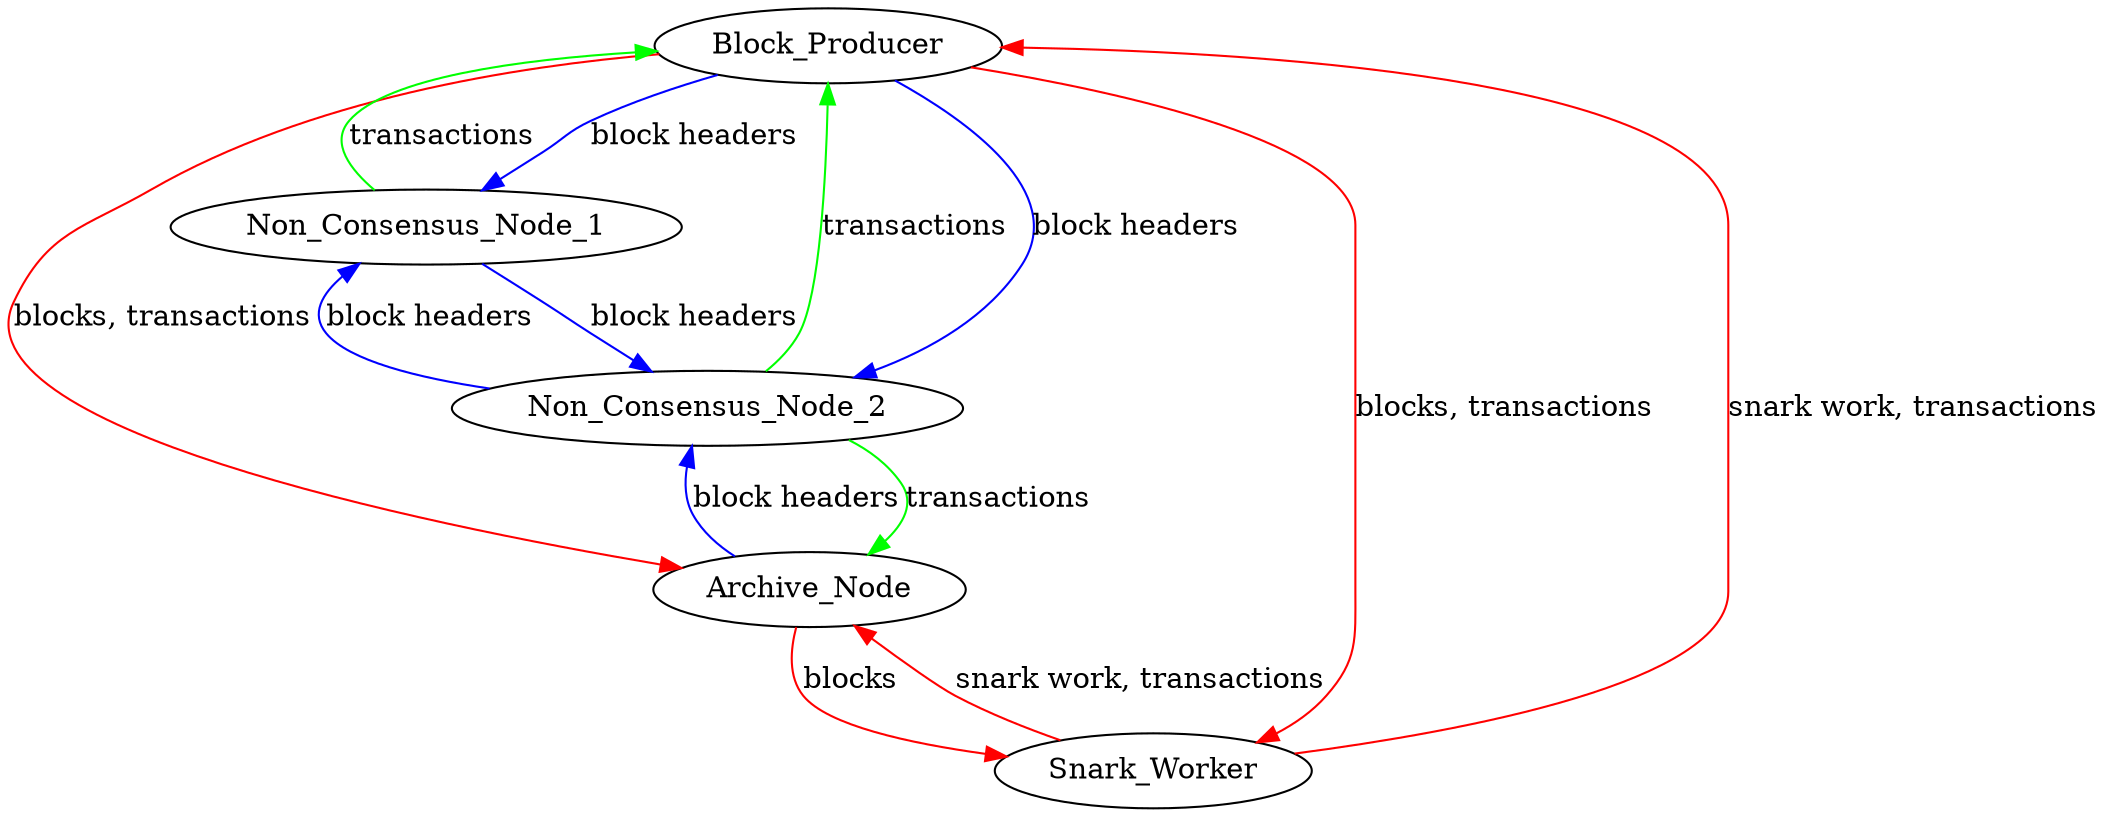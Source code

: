 digraph G {

    Block_Producer -> Non_Consensus_Node_1 [label="block headers",color=blue];
    Non_Consensus_Node_1 -> Non_Consensus_Node_2 [label="block headers", color=blue];
    Non_Consensus_Node_2 -> Non_Consensus_Node_1 [label="block headers", color=blue];

    Block_Producer -> Non_Consensus_Node_2 [label="block headers", color=blue];

    Snark_Worker -> Block_Producer [label="snark work, transactions", color=red];
    Block_Producer -> Snark_Worker [label="blocks, transactions", color=red];
    Block_Producer -> Archive_Node [label="blocks, transactions", color=red];
    Snark_Worker -> Archive_Node [label="snark work, transactions", color=red];
    Archive_Node -> Snark_Worker [label="blocks", color=red];

    Archive_Node -> Non_Consensus_Node_2 [label="block headers", color=blue];

    Non_Consensus_Node_1 -> Block_Producer [label="transactions", color=green];
    Non_Consensus_Node_2 -> Block_Producer [label="transactions", color=green];
    Non_Consensus_Node_2 -> Archive_Node [label="transactions", color=green];

}